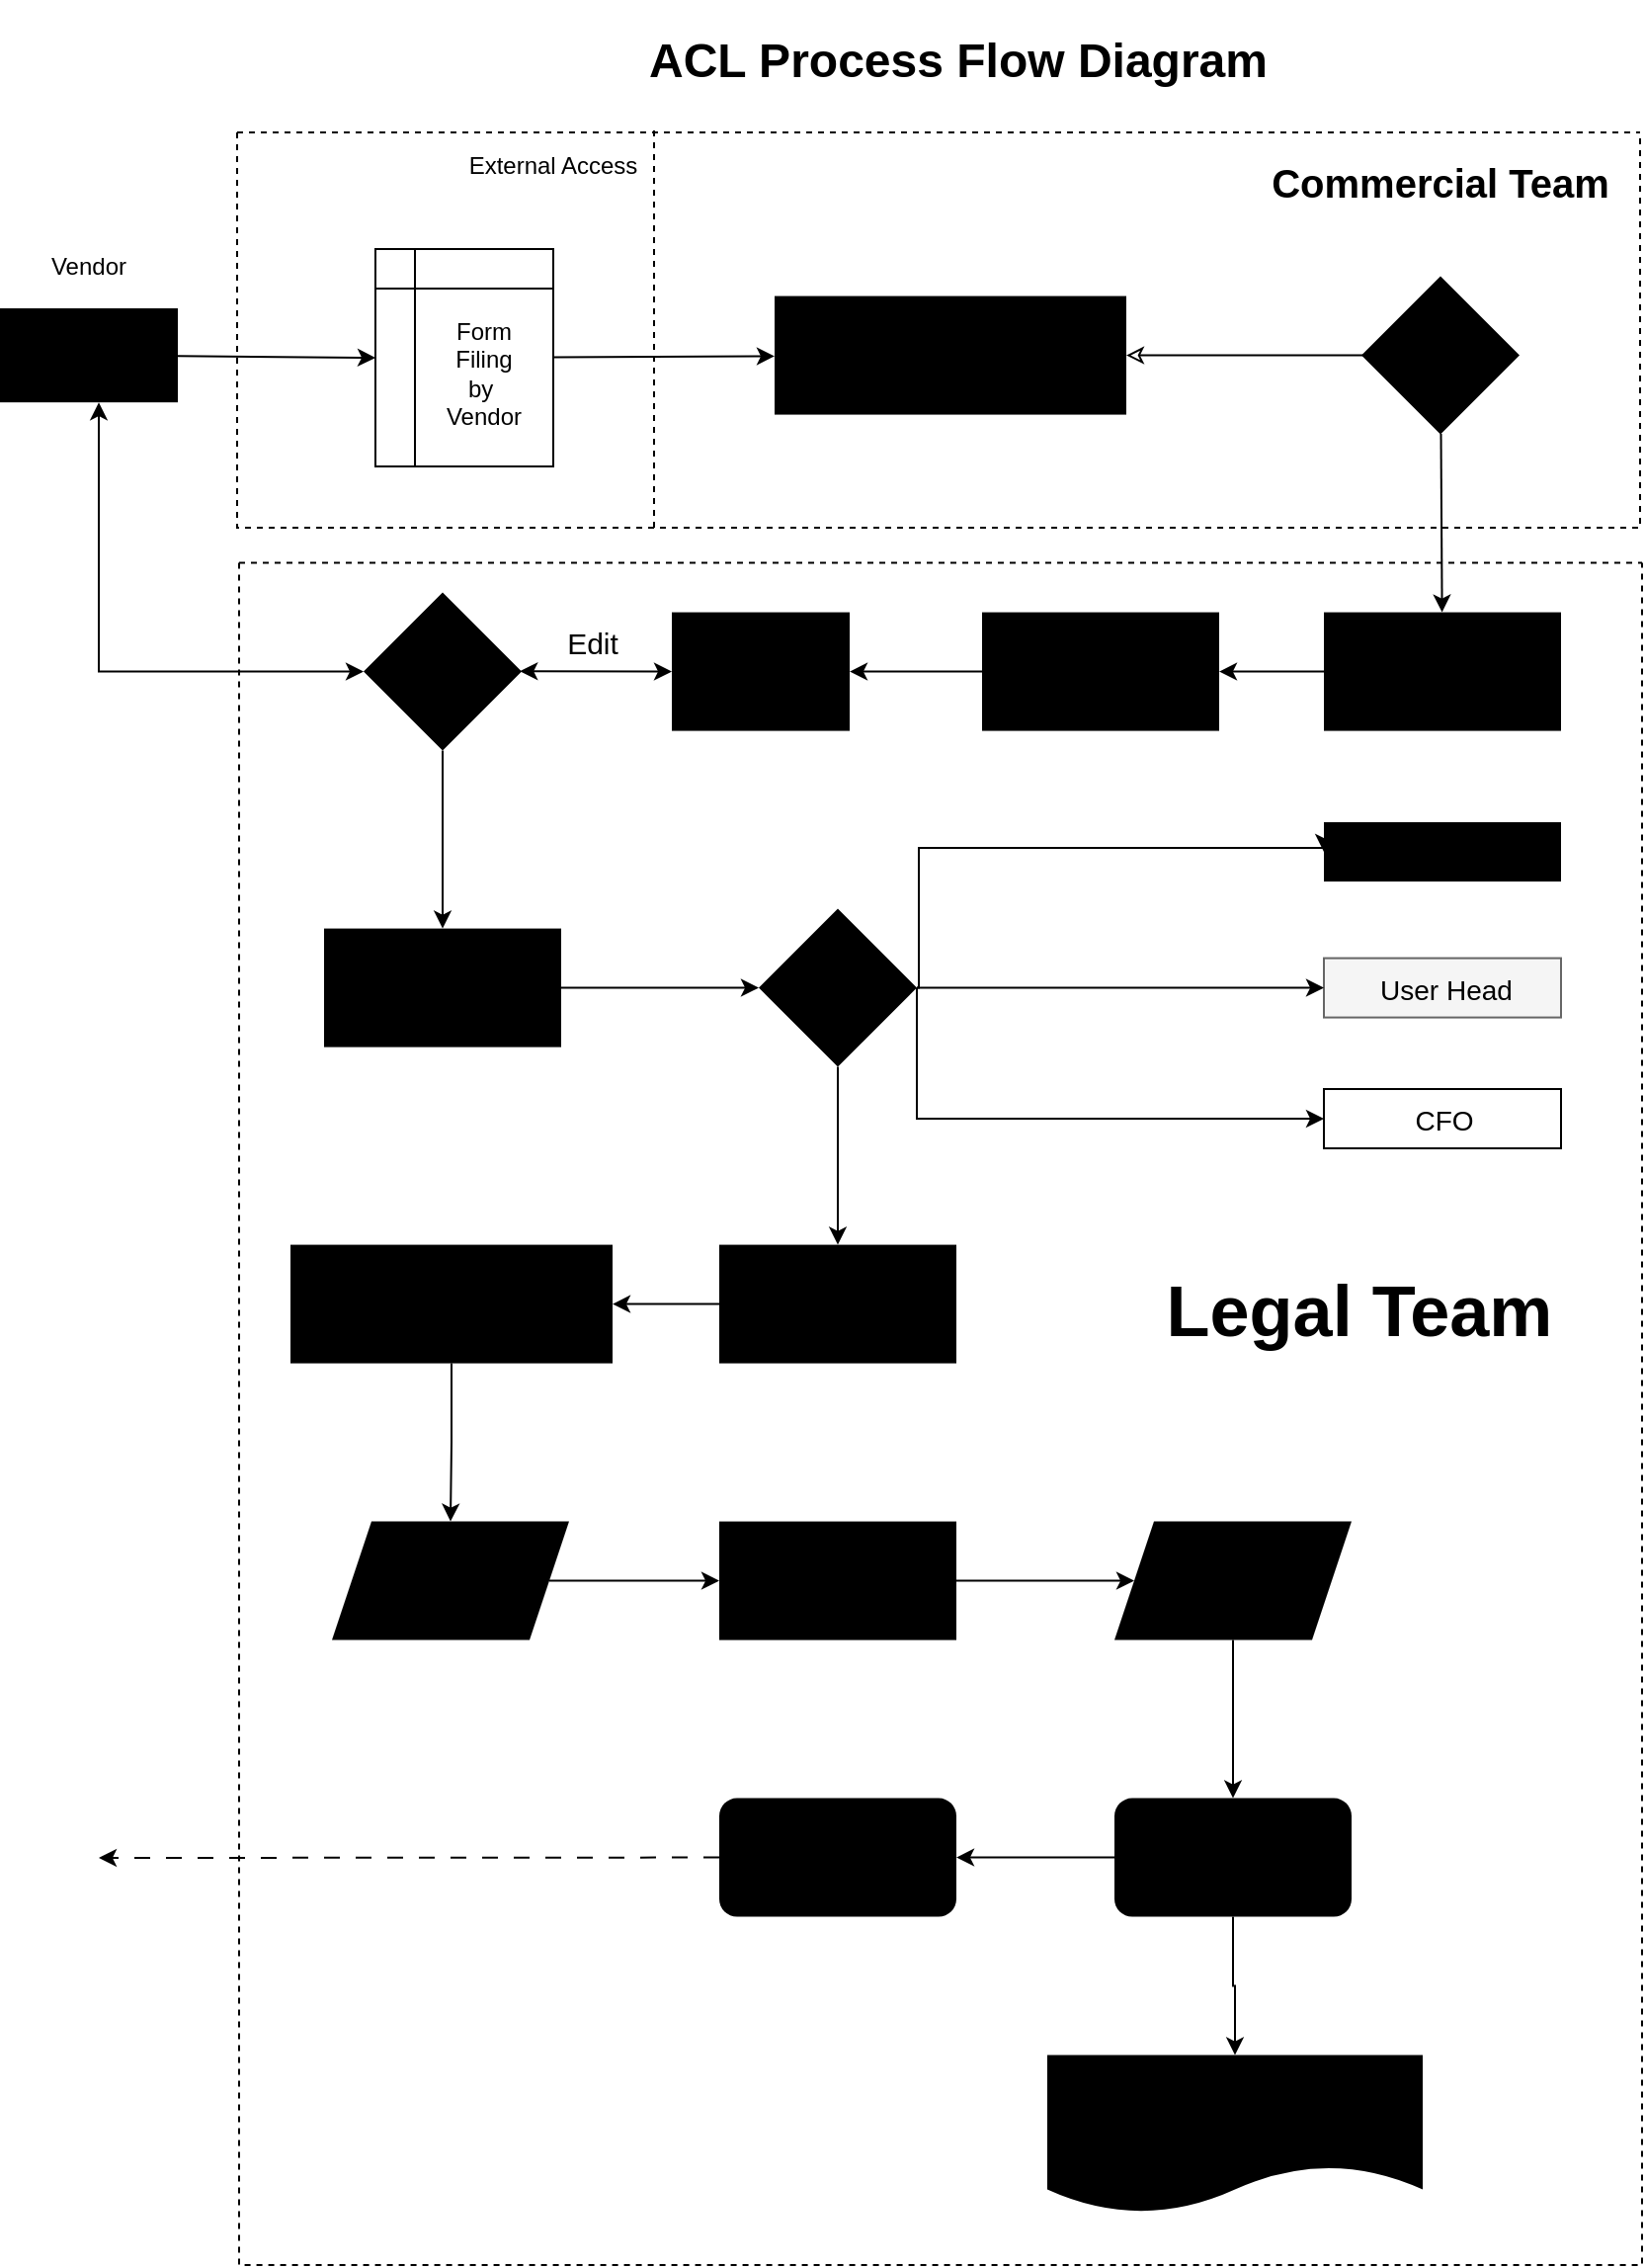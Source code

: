 <mxfile version="28.2.5">
  <diagram name="Page-1" id="L89RkYo9Oss51pmFFTGY">
    <mxGraphModel dx="1090" dy="1739" grid="1" gridSize="10" guides="1" tooltips="1" connect="1" arrows="1" fold="1" page="1" pageScale="1" pageWidth="850" pageHeight="1100" math="0" shadow="0">
      <root>
        <mxCell id="0" />
        <mxCell id="1" parent="0" />
        <mxCell id="jag08KQkEfNFIQB9siFQ-1" value="" style="sketch=0;verticalLabelPosition=bottom;sketch=0;aspect=fixed;html=1;verticalAlign=top;strokeColor=none;fillColor=#000000;align=center;outlineConnect=0;pointerEvents=1;shape=mxgraph.citrix2.users;" parent="1" vertex="1">
          <mxGeometry x="10" y="130" width="90" height="47.58" as="geometry" />
        </mxCell>
        <mxCell id="jag08KQkEfNFIQB9siFQ-6" value="" style="edgeStyle=orthogonalEdgeStyle;rounded=0;orthogonalLoop=1;jettySize=auto;html=1;startArrow=classic;startFill=0;" parent="1" source="jag08KQkEfNFIQB9siFQ-3" edge="1">
          <mxGeometry relative="1" as="geometry">
            <mxPoint x="778.0" y="153.79" as="targetPoint" />
          </mxGeometry>
        </mxCell>
        <mxCell id="jag08KQkEfNFIQB9siFQ-8" value="" style="rounded=0;orthogonalLoop=1;jettySize=auto;html=1;" parent="1" source="jag08KQkEfNFIQB9siFQ-5" target="jag08KQkEfNFIQB9siFQ-7" edge="1">
          <mxGeometry relative="1" as="geometry" />
        </mxCell>
        <mxCell id="jag08KQkEfNFIQB9siFQ-16" value="" style="edgeStyle=orthogonalEdgeStyle;rounded=0;orthogonalLoop=1;jettySize=auto;html=1;" parent="1" source="jag08KQkEfNFIQB9siFQ-7" target="jag08KQkEfNFIQB9siFQ-15" edge="1">
          <mxGeometry relative="1" as="geometry" />
        </mxCell>
        <mxCell id="jag08KQkEfNFIQB9siFQ-7" value="" style="whiteSpace=wrap;html=1;verticalAlign=top;fillColor=#000000;strokeColor=none;sketch=0;pointerEvents=1;" parent="1" vertex="1">
          <mxGeometry x="680" y="283.79" width="120" height="60" as="geometry" />
        </mxCell>
        <mxCell id="jag08KQkEfNFIQB9siFQ-108" value="" style="edgeStyle=orthogonalEdgeStyle;rounded=0;orthogonalLoop=1;jettySize=auto;html=1;" parent="1" source="jag08KQkEfNFIQB9siFQ-15" target="jag08KQkEfNFIQB9siFQ-107" edge="1">
          <mxGeometry relative="1" as="geometry" />
        </mxCell>
        <mxCell id="jag08KQkEfNFIQB9siFQ-15" value="" style="whiteSpace=wrap;html=1;verticalAlign=top;fillColor=#000000;strokeColor=none;sketch=0;pointerEvents=1;" parent="1" vertex="1">
          <mxGeometry x="507" y="283.79" width="120" height="60" as="geometry" />
        </mxCell>
        <mxCell id="jag08KQkEfNFIQB9siFQ-20" value="" style="edgeStyle=orthogonalEdgeStyle;rounded=0;orthogonalLoop=1;jettySize=auto;html=1;" parent="1" source="jag08KQkEfNFIQB9siFQ-17" target="jag08KQkEfNFIQB9siFQ-19" edge="1">
          <mxGeometry relative="1" as="geometry" />
        </mxCell>
        <mxCell id="jag08KQkEfNFIQB9siFQ-17" value="" style="rhombus;whiteSpace=wrap;html=1;verticalAlign=top;fillColor=#000000;strokeColor=none;sketch=0;pointerEvents=1;" parent="1" vertex="1">
          <mxGeometry x="194" y="273.79" width="80" height="80" as="geometry" />
        </mxCell>
        <mxCell id="jag08KQkEfNFIQB9siFQ-22" value="" style="edgeStyle=orthogonalEdgeStyle;rounded=0;orthogonalLoop=1;jettySize=auto;html=1;" parent="1" source="jag08KQkEfNFIQB9siFQ-19" target="jag08KQkEfNFIQB9siFQ-21" edge="1">
          <mxGeometry relative="1" as="geometry" />
        </mxCell>
        <mxCell id="jag08KQkEfNFIQB9siFQ-19" value="" style="whiteSpace=wrap;html=1;verticalAlign=top;fillColor=#000000;strokeColor=none;sketch=0;pointerEvents=1;" parent="1" vertex="1">
          <mxGeometry x="174" y="443.79" width="120" height="60" as="geometry" />
        </mxCell>
        <mxCell id="jag08KQkEfNFIQB9siFQ-24" value="" style="edgeStyle=orthogonalEdgeStyle;rounded=0;orthogonalLoop=1;jettySize=auto;html=1;entryX=0;entryY=0.5;entryDx=0;entryDy=0;" parent="1" source="jag08KQkEfNFIQB9siFQ-21" target="jag08KQkEfNFIQB9siFQ-23" edge="1">
          <mxGeometry relative="1" as="geometry">
            <mxPoint x="475" y="469.79" as="sourcePoint" />
            <mxPoint x="685" y="400" as="targetPoint" />
            <Array as="points">
              <mxPoint x="475" y="474" />
              <mxPoint x="475" y="403" />
            </Array>
          </mxGeometry>
        </mxCell>
        <mxCell id="jag08KQkEfNFIQB9siFQ-26" value="" style="edgeStyle=orthogonalEdgeStyle;rounded=0;orthogonalLoop=1;jettySize=auto;html=1;" parent="1" source="jag08KQkEfNFIQB9siFQ-21" target="jag08KQkEfNFIQB9siFQ-25" edge="1">
          <mxGeometry relative="1" as="geometry" />
        </mxCell>
        <mxCell id="jag08KQkEfNFIQB9siFQ-21" value="" style="rhombus;whiteSpace=wrap;html=1;verticalAlign=top;fillColor=#000000;strokeColor=none;sketch=0;pointerEvents=1;" parent="1" vertex="1">
          <mxGeometry x="394" y="433.79" width="80" height="80" as="geometry" />
        </mxCell>
        <mxCell id="jag08KQkEfNFIQB9siFQ-23" value="" style="whiteSpace=wrap;html=1;verticalAlign=top;fillColor=#000000;strokeColor=none;sketch=0;pointerEvents=1;" parent="1" vertex="1">
          <mxGeometry x="680" y="390" width="120" height="30" as="geometry" />
        </mxCell>
        <mxCell id="jag08KQkEfNFIQB9siFQ-28" value="" style="edgeStyle=orthogonalEdgeStyle;rounded=0;orthogonalLoop=1;jettySize=auto;html=1;" parent="1" source="jag08KQkEfNFIQB9siFQ-25" target="jag08KQkEfNFIQB9siFQ-27" edge="1">
          <mxGeometry relative="1" as="geometry" />
        </mxCell>
        <mxCell id="jag08KQkEfNFIQB9siFQ-25" value="" style="whiteSpace=wrap;html=1;verticalAlign=top;fillColor=#000000;strokeColor=none;sketch=0;pointerEvents=1;" parent="1" vertex="1">
          <mxGeometry x="374" y="603.79" width="120" height="60" as="geometry" />
        </mxCell>
        <mxCell id="jag08KQkEfNFIQB9siFQ-37" value="" style="edgeStyle=orthogonalEdgeStyle;rounded=0;orthogonalLoop=1;jettySize=auto;html=1;" parent="1" source="jag08KQkEfNFIQB9siFQ-27" target="jag08KQkEfNFIQB9siFQ-36" edge="1">
          <mxGeometry relative="1" as="geometry" />
        </mxCell>
        <mxCell id="jag08KQkEfNFIQB9siFQ-27" value="" style="whiteSpace=wrap;html=1;verticalAlign=top;fillColor=#000000;strokeColor=none;sketch=0;pointerEvents=1;" parent="1" vertex="1">
          <mxGeometry x="157" y="603.79" width="163" height="60" as="geometry" />
        </mxCell>
        <mxCell id="jag08KQkEfNFIQB9siFQ-39" value="" style="edgeStyle=orthogonalEdgeStyle;rounded=0;orthogonalLoop=1;jettySize=auto;html=1;" parent="1" source="jag08KQkEfNFIQB9siFQ-36" target="jag08KQkEfNFIQB9siFQ-38" edge="1">
          <mxGeometry relative="1" as="geometry" />
        </mxCell>
        <mxCell id="jag08KQkEfNFIQB9siFQ-36" value="" style="shape=parallelogram;perimeter=parallelogramPerimeter;whiteSpace=wrap;html=1;fixedSize=1;verticalAlign=top;fillColor=#000000;strokeColor=none;sketch=0;pointerEvents=1;" parent="1" vertex="1">
          <mxGeometry x="178" y="743.79" width="120" height="60" as="geometry" />
        </mxCell>
        <mxCell id="jag08KQkEfNFIQB9siFQ-41" value="" style="edgeStyle=orthogonalEdgeStyle;rounded=0;orthogonalLoop=1;jettySize=auto;html=1;" parent="1" source="jag08KQkEfNFIQB9siFQ-38" target="jag08KQkEfNFIQB9siFQ-40" edge="1">
          <mxGeometry relative="1" as="geometry" />
        </mxCell>
        <mxCell id="jag08KQkEfNFIQB9siFQ-38" value="" style="whiteSpace=wrap;html=1;verticalAlign=top;fillColor=#000000;strokeColor=none;sketch=0;pointerEvents=1;" parent="1" vertex="1">
          <mxGeometry x="374" y="743.79" width="120" height="60" as="geometry" />
        </mxCell>
        <mxCell id="jag08KQkEfNFIQB9siFQ-43" value="" style="edgeStyle=orthogonalEdgeStyle;rounded=0;orthogonalLoop=1;jettySize=auto;html=1;" parent="1" source="jag08KQkEfNFIQB9siFQ-40" target="jag08KQkEfNFIQB9siFQ-42" edge="1">
          <mxGeometry relative="1" as="geometry" />
        </mxCell>
        <mxCell id="jag08KQkEfNFIQB9siFQ-40" value="" style="shape=parallelogram;perimeter=parallelogramPerimeter;whiteSpace=wrap;html=1;fixedSize=1;verticalAlign=top;fillColor=#000000;strokeColor=none;sketch=0;pointerEvents=1;" parent="1" vertex="1">
          <mxGeometry x="574" y="743.79" width="120" height="60" as="geometry" />
        </mxCell>
        <mxCell id="jag08KQkEfNFIQB9siFQ-45" value="" style="edgeStyle=orthogonalEdgeStyle;rounded=0;orthogonalLoop=1;jettySize=auto;html=1;" parent="1" source="jag08KQkEfNFIQB9siFQ-42" target="jag08KQkEfNFIQB9siFQ-44" edge="1">
          <mxGeometry relative="1" as="geometry" />
        </mxCell>
        <mxCell id="jag08KQkEfNFIQB9siFQ-47" value="" style="edgeStyle=orthogonalEdgeStyle;rounded=0;orthogonalLoop=1;jettySize=auto;html=1;" parent="1" source="jag08KQkEfNFIQB9siFQ-42" target="jag08KQkEfNFIQB9siFQ-46" edge="1">
          <mxGeometry relative="1" as="geometry" />
        </mxCell>
        <mxCell id="jag08KQkEfNFIQB9siFQ-42" value="" style="rounded=1;whiteSpace=wrap;html=1;verticalAlign=top;fillColor=#000000;strokeColor=none;sketch=0;pointerEvents=1;" parent="1" vertex="1">
          <mxGeometry x="574" y="883.79" width="120" height="60" as="geometry" />
        </mxCell>
        <mxCell id="jag08KQkEfNFIQB9siFQ-44" value="" style="rounded=1;whiteSpace=wrap;html=1;verticalAlign=top;fillColor=#000000;strokeColor=none;sketch=0;pointerEvents=1;" parent="1" vertex="1">
          <mxGeometry x="374" y="883.79" width="120" height="60" as="geometry" />
        </mxCell>
        <mxCell id="jag08KQkEfNFIQB9siFQ-46" value="" style="shape=document;whiteSpace=wrap;html=1;boundedLbl=1;verticalAlign=top;fillColor=#000000;strokeColor=none;rounded=1;sketch=0;pointerEvents=1;" parent="1" vertex="1">
          <mxGeometry x="540" y="1013.79" width="190" height="80" as="geometry" />
        </mxCell>
        <mxCell id="jag08KQkEfNFIQB9siFQ-48" value="" style="shape=internalStorage;whiteSpace=wrap;html=1;backgroundOutline=1;align=center;" parent="1" vertex="1">
          <mxGeometry x="200" y="100" width="90" height="110" as="geometry" />
        </mxCell>
        <mxCell id="jag08KQkEfNFIQB9siFQ-49" value="" style="endArrow=classic;html=1;rounded=0;entryX=0;entryY=0.5;entryDx=0;entryDy=0;" parent="1" source="jag08KQkEfNFIQB9siFQ-1" target="jag08KQkEfNFIQB9siFQ-48" edge="1">
          <mxGeometry width="50" height="50" relative="1" as="geometry">
            <mxPoint x="390" y="210" as="sourcePoint" />
            <mxPoint x="440" y="160" as="targetPoint" />
          </mxGeometry>
        </mxCell>
        <mxCell id="jag08KQkEfNFIQB9siFQ-50" value="" style="endArrow=classic;html=1;rounded=0;" parent="1" source="jag08KQkEfNFIQB9siFQ-48" target="jag08KQkEfNFIQB9siFQ-3" edge="1">
          <mxGeometry width="50" height="50" relative="1" as="geometry">
            <mxPoint x="390" y="210" as="sourcePoint" />
            <mxPoint x="370" y="154" as="targetPoint" />
          </mxGeometry>
        </mxCell>
        <mxCell id="jag08KQkEfNFIQB9siFQ-52" value="" style="rounded=0;whiteSpace=wrap;html=1;fillColor=light-dark(#F5F5F5,#FFFFFF);fontColor=#333333;strokeColor=#666666;" parent="1" vertex="1">
          <mxGeometry x="680" y="458.79" width="120" height="30" as="geometry" />
        </mxCell>
        <mxCell id="jag08KQkEfNFIQB9siFQ-55" value="" style="endArrow=classic;html=1;rounded=0;exitX=1;exitY=0.5;exitDx=0;exitDy=0;" parent="1" source="jag08KQkEfNFIQB9siFQ-21" target="jag08KQkEfNFIQB9siFQ-52" edge="1">
          <mxGeometry width="50" height="50" relative="1" as="geometry">
            <mxPoint x="390" y="490" as="sourcePoint" />
            <mxPoint x="440" y="440" as="targetPoint" />
            <Array as="points" />
          </mxGeometry>
        </mxCell>
        <mxCell id="jag08KQkEfNFIQB9siFQ-56" value="" style="rounded=0;whiteSpace=wrap;html=1;fillColor=light-dark(#FFFFFF,#FFFFFF);" parent="1" vertex="1">
          <mxGeometry x="680" y="525" width="120" height="30" as="geometry" />
        </mxCell>
        <mxCell id="jag08KQkEfNFIQB9siFQ-57" value="" style="endArrow=classic;html=1;rounded=0;exitX=1;exitY=0.5;exitDx=0;exitDy=0;entryX=0;entryY=0.5;entryDx=0;entryDy=0;curved=0;" parent="1" source="jag08KQkEfNFIQB9siFQ-21" target="jag08KQkEfNFIQB9siFQ-56" edge="1">
          <mxGeometry width="50" height="50" relative="1" as="geometry">
            <mxPoint x="390" y="490" as="sourcePoint" />
            <mxPoint x="440" y="440" as="targetPoint" />
            <Array as="points">
              <mxPoint x="474" y="540" />
            </Array>
          </mxGeometry>
        </mxCell>
        <mxCell id="jag08KQkEfNFIQB9siFQ-61" value="" style="swimlane;startSize=0;dashed=1;" parent="1" vertex="1">
          <mxGeometry x="130" y="41" width="710" height="200" as="geometry">
            <mxRectangle x="361" y="41" width="50" height="40" as="alternateBounds" />
          </mxGeometry>
        </mxCell>
        <mxCell id="jag08KQkEfNFIQB9siFQ-62" value="&lt;h2&gt;&lt;font style=&quot;font-size: 20px;&quot;&gt;Commercial Team&lt;/font&gt;&lt;/h2&gt;" style="text;html=1;align=center;verticalAlign=middle;whiteSpace=wrap;rounded=0;" parent="jag08KQkEfNFIQB9siFQ-61" vertex="1">
          <mxGeometry x="510" y="11" width="198" height="30" as="geometry" />
        </mxCell>
        <mxCell id="jag08KQkEfNFIQB9siFQ-5" value="&lt;h2&gt;&lt;br&gt;&lt;/h2&gt;" style="rhombus;whiteSpace=wrap;html=1;verticalAlign=top;fillColor=#000000;strokeColor=none;sketch=0;pointerEvents=1;" parent="jag08KQkEfNFIQB9siFQ-61" vertex="1">
          <mxGeometry x="569" y="72.79" width="80" height="80" as="geometry" />
        </mxCell>
        <mxCell id="jag08KQkEfNFIQB9siFQ-63" value="&lt;font style=&quot;font-size: 14px;&quot;&gt;&amp;nbsp;Verify&lt;/font&gt;" style="text;html=1;align=center;verticalAlign=middle;whiteSpace=wrap;rounded=0;fontColor=light-dark(#000000,#000000);" parent="jag08KQkEfNFIQB9siFQ-61" vertex="1">
          <mxGeometry x="579" y="97.79" width="60" height="30" as="geometry" />
        </mxCell>
        <mxCell id="jag08KQkEfNFIQB9siFQ-3" value="&lt;div&gt;&lt;font style=&quot;color: light-dark(rgb(0, 0, 0), rgb(0, 0, 0)); font-size: 14px;&quot;&gt;&lt;br&gt;&lt;/font&gt;&lt;/div&gt;&lt;font style=&quot;color: light-dark(rgb(0, 0, 0), rgb(0, 0, 0)); font-size: 14px;&quot;&gt;ARF Formation&lt;/font&gt;" style="whiteSpace=wrap;html=1;verticalAlign=top;fillColor=#000000;strokeColor=none;sketch=0;pointerEvents=1;" parent="jag08KQkEfNFIQB9siFQ-61" vertex="1">
          <mxGeometry x="272" y="82.79" width="178" height="60" as="geometry" />
        </mxCell>
        <mxCell id="jag08KQkEfNFIQB9siFQ-114" value="Form&lt;div&gt;Filing&lt;/div&gt;&lt;div&gt;by&amp;nbsp;&lt;/div&gt;&lt;div&gt;Vendor&lt;/div&gt;" style="text;html=1;align=center;verticalAlign=middle;whiteSpace=wrap;rounded=0;" parent="jag08KQkEfNFIQB9siFQ-61" vertex="1">
          <mxGeometry x="95" y="82.79" width="60" height="77.79" as="geometry" />
        </mxCell>
        <mxCell id="N0xAANtcV6chKZKtPLza-4" value="External Access" style="text;html=1;align=center;verticalAlign=middle;whiteSpace=wrap;rounded=0;" vertex="1" parent="jag08KQkEfNFIQB9siFQ-61">
          <mxGeometry x="115" y="2" width="90" height="30" as="geometry" />
        </mxCell>
        <mxCell id="jag08KQkEfNFIQB9siFQ-66" value="" style="swimlane;startSize=0;dashed=1;" parent="1" vertex="1">
          <mxGeometry x="131" y="258.79" width="710" height="861.21" as="geometry">
            <mxRectangle x="130" y="258.79" width="50" height="40" as="alternateBounds" />
          </mxGeometry>
        </mxCell>
        <mxCell id="jag08KQkEfNFIQB9siFQ-67" value="&lt;h1&gt;&lt;font style=&quot;font-size: 36px;&quot;&gt;Legal Team&lt;/font&gt;&lt;/h1&gt;" style="text;html=1;align=center;verticalAlign=middle;whiteSpace=wrap;rounded=0;" parent="jag08KQkEfNFIQB9siFQ-66" vertex="1">
          <mxGeometry x="459" y="363.21" width="216" height="30" as="geometry" />
        </mxCell>
        <mxCell id="jag08KQkEfNFIQB9siFQ-69" value="&lt;font style=&quot;color: light-dark(rgb(0, 0, 0), rgb(0, 0, 0));&quot;&gt;Vendor Verify&lt;/font&gt;" style="text;html=1;align=center;verticalAlign=middle;whiteSpace=wrap;rounded=0;" parent="jag08KQkEfNFIQB9siFQ-66" vertex="1">
          <mxGeometry x="74" y="41.61" width="60" height="30" as="geometry" />
        </mxCell>
        <mxCell id="jag08KQkEfNFIQB9siFQ-77" value="&lt;h3&gt;&lt;font style=&quot;font-size: 14px; color: light-dark(rgb(0, 0, 0), rgb(0, 0, 0));&quot;&gt;&lt;b&gt;Draft 2&lt;/b&gt;&lt;/font&gt;&lt;/h3&gt;" style="text;html=1;align=center;verticalAlign=middle;whiteSpace=wrap;rounded=0;" parent="jag08KQkEfNFIQB9siFQ-66" vertex="1">
          <mxGeometry x="72" y="201.21" width="60" height="30" as="geometry" />
        </mxCell>
        <mxCell id="jag08KQkEfNFIQB9siFQ-80" value="&lt;font style=&quot;font-size: 14px;&quot;&gt;&amp;nbsp;Verify&lt;/font&gt;" style="text;html=1;align=center;verticalAlign=middle;whiteSpace=wrap;rounded=0;fontColor=light-dark(#000000,#000000);" parent="jag08KQkEfNFIQB9siFQ-66" vertex="1">
          <mxGeometry x="271" y="201.21" width="60" height="30" as="geometry" />
        </mxCell>
        <mxCell id="jag08KQkEfNFIQB9siFQ-81" value="&lt;span style=&quot;font-size: 14px;&quot;&gt;Legal Head&lt;/span&gt;" style="text;html=1;align=center;verticalAlign=middle;whiteSpace=wrap;rounded=0;fontColor=light-dark(#000000,#000000);" parent="jag08KQkEfNFIQB9siFQ-66" vertex="1">
          <mxGeometry x="566" y="131.21" width="90" height="30" as="geometry" />
        </mxCell>
        <mxCell id="jag08KQkEfNFIQB9siFQ-82" value="&lt;span style=&quot;font-size: 14px;&quot;&gt;User Head&lt;/span&gt;" style="text;html=1;align=center;verticalAlign=middle;whiteSpace=wrap;rounded=0;fontColor=light-dark(#000000,#000000);" parent="jag08KQkEfNFIQB9siFQ-66" vertex="1">
          <mxGeometry x="566" y="201.21" width="90" height="30" as="geometry" />
        </mxCell>
        <mxCell id="jag08KQkEfNFIQB9siFQ-83" value="&lt;span style=&quot;font-size: 14px;&quot;&gt;CFO&lt;/span&gt;" style="text;html=1;align=center;verticalAlign=middle;whiteSpace=wrap;rounded=0;fontColor=light-dark(#000000,#000000);" parent="jag08KQkEfNFIQB9siFQ-66" vertex="1">
          <mxGeometry x="565" y="267.21" width="90" height="30" as="geometry" />
        </mxCell>
        <mxCell id="jag08KQkEfNFIQB9siFQ-94" value="&lt;h3&gt;&lt;font style=&quot;&quot;&gt;&lt;font style=&quot;color: light-dark(rgb(0, 0, 0), rgb(0, 0, 0));&quot;&gt;&lt;font style=&quot;&quot;&gt;&lt;font style=&quot;font-size: 15px;&quot;&gt;Draft 4&lt;/font&gt;&lt;br&gt;&lt;/font&gt;&lt;font style=&quot;font-size: 12px; font-weight: normal;&quot;&gt;(With Stamp Sheet&lt;/font&gt;&lt;/font&gt;&lt;span style=&quot;font-size: 12px; font-weight: normal; color: light-dark(rgb(0, 0, 0), rgb(0, 0, 0)); background-color: transparent;&quot;&gt;&lt;font style=&quot;&quot;&gt;)&lt;/font&gt;&lt;/span&gt;&lt;/font&gt;&lt;/h3&gt;" style="text;html=1;align=center;verticalAlign=middle;whiteSpace=wrap;rounded=0;" parent="jag08KQkEfNFIQB9siFQ-66" vertex="1">
          <mxGeometry x="243" y="498.21" width="124" height="30" as="geometry" />
        </mxCell>
        <mxCell id="jag08KQkEfNFIQB9siFQ-105" value="&lt;h3&gt;&lt;font style=&quot;font-size: 14px; color: light-dark(rgb(0, 0, 0), rgb(0, 0, 0));&quot;&gt;&lt;b&gt;Final Draft (5)&lt;/b&gt;&lt;/font&gt;&lt;/h3&gt;" style="text;html=1;align=center;verticalAlign=middle;whiteSpace=wrap;rounded=0;" parent="jag08KQkEfNFIQB9siFQ-66" vertex="1">
          <mxGeometry x="450" y="641.21" width="110" height="30" as="geometry" />
        </mxCell>
        <mxCell id="jag08KQkEfNFIQB9siFQ-65" value="&lt;font style=&quot;color: light-dark(rgb(0, 0, 0), rgb(0, 0, 0)); font-size: 14px;&quot;&gt;Draft Formation&lt;/font&gt;" style="text;html=1;align=center;verticalAlign=middle;whiteSpace=wrap;rounded=0;" parent="jag08KQkEfNFIQB9siFQ-66" vertex="1">
          <mxGeometry x="561" y="40.61" width="100" height="30" as="geometry" />
        </mxCell>
        <mxCell id="jag08KQkEfNFIQB9siFQ-107" value="" style="whiteSpace=wrap;html=1;verticalAlign=top;fillColor=#000000;strokeColor=none;sketch=0;pointerEvents=1;" parent="jag08KQkEfNFIQB9siFQ-66" vertex="1">
          <mxGeometry x="219" y="25" width="90" height="60" as="geometry" />
        </mxCell>
        <mxCell id="jag08KQkEfNFIQB9siFQ-110" value="&lt;font style=&quot;color: light-dark(rgb(0, 0, 0), rgb(0, 0, 0)); font-size: 13px;&quot;&gt;Stamping, Signatories, Addresses &amp;amp; Other Details&lt;/font&gt;" style="text;html=1;align=center;verticalAlign=middle;whiteSpace=wrap;rounded=0;" parent="jag08KQkEfNFIQB9siFQ-66" vertex="1">
          <mxGeometry x="38" y="361" width="148" height="31.21" as="geometry" />
        </mxCell>
        <mxCell id="jag08KQkEfNFIQB9siFQ-109" value="&lt;h3&gt;&lt;font style=&quot;font-size: 14px; color: light-dark(rgb(0, 0, 0), rgb(0, 0, 0));&quot;&gt;&lt;b&gt;Draft 1&lt;/b&gt;&lt;/font&gt;&lt;/h3&gt;" style="text;html=1;align=center;verticalAlign=middle;whiteSpace=wrap;rounded=0;" parent="jag08KQkEfNFIQB9siFQ-66" vertex="1">
          <mxGeometry x="235" y="39.61" width="60" height="30" as="geometry" />
        </mxCell>
        <mxCell id="jag08KQkEfNFIQB9siFQ-64" value="&lt;font style=&quot;font-size: 15px;&quot;&gt;Edit&lt;/font&gt;" style="text;html=1;align=center;verticalAlign=middle;whiteSpace=wrap;rounded=0;" parent="jag08KQkEfNFIQB9siFQ-66" vertex="1">
          <mxGeometry x="149" y="25.0" width="60" height="30" as="geometry" />
        </mxCell>
        <mxCell id="jag08KQkEfNFIQB9siFQ-116" value="&lt;font style=&quot;font-size: 14px;&quot;&gt;Stamping API&lt;/font&gt;" style="text;html=1;align=center;verticalAlign=middle;whiteSpace=wrap;rounded=0;fontColor=light-dark(#000000,#000000);" parent="jag08KQkEfNFIQB9siFQ-66" vertex="1">
          <mxGeometry x="75" y="499.21" width="60" height="30" as="geometry" />
        </mxCell>
        <mxCell id="jag08KQkEfNFIQB9siFQ-120" value="&lt;span style=&quot;font-size: 14px;&quot;&gt;Email Final Draft to Vendor&lt;/span&gt;" style="text;html=1;align=center;verticalAlign=middle;whiteSpace=wrap;rounded=0;fontColor=light-dark(#000000,#000000);" parent="jag08KQkEfNFIQB9siFQ-66" vertex="1">
          <mxGeometry x="251" y="639.21" width="100" height="30" as="geometry" />
        </mxCell>
        <mxCell id="jag08KQkEfNFIQB9siFQ-122" value="&lt;span style=&quot;font-size: 14px;&quot;&gt;Save in DB for later retreivals &amp;amp; for Expiration Alerts&lt;/span&gt;" style="text;html=1;align=center;verticalAlign=middle;whiteSpace=wrap;rounded=0;fontColor=light-dark(#000000,#000000);" parent="jag08KQkEfNFIQB9siFQ-66" vertex="1">
          <mxGeometry x="412.25" y="768.21" width="185.5" height="41.21" as="geometry" />
        </mxCell>
        <mxCell id="jag08KQkEfNFIQB9siFQ-70" value="" style="endArrow=classic;startArrow=classic;html=1;rounded=0;entryX=0;entryY=0.5;entryDx=0;entryDy=0;edgeStyle=orthogonalEdgeStyle;" parent="1" source="jag08KQkEfNFIQB9siFQ-1" target="jag08KQkEfNFIQB9siFQ-17" edge="1">
          <mxGeometry width="50" height="50" relative="1" as="geometry">
            <mxPoint x="530" y="520" as="sourcePoint" />
            <mxPoint x="580" y="470" as="targetPoint" />
            <Array as="points">
              <mxPoint x="60" y="314" />
            </Array>
          </mxGeometry>
        </mxCell>
        <mxCell id="jag08KQkEfNFIQB9siFQ-71" value="Vendor" style="text;html=1;align=center;verticalAlign=middle;whiteSpace=wrap;rounded=0;" parent="1" vertex="1">
          <mxGeometry x="25" y="93.79" width="60" height="30" as="geometry" />
        </mxCell>
        <mxCell id="jag08KQkEfNFIQB9siFQ-84" value="&lt;h3&gt;&lt;font style=&quot;font-size: 14px; color: light-dark(rgb(0, 0, 0), rgb(0, 0, 0));&quot;&gt;&lt;b&gt;Draft 3&lt;/b&gt;&lt;/font&gt;&lt;/h3&gt;" style="text;html=1;align=center;verticalAlign=middle;whiteSpace=wrap;rounded=0;" parent="1" vertex="1">
          <mxGeometry x="404" y="620" width="60" height="30" as="geometry" />
        </mxCell>
        <mxCell id="jag08KQkEfNFIQB9siFQ-68" value="&lt;font style=&quot;color: light-dark(rgb(0, 0, 0), rgb(0, 0, 0));&quot;&gt;Additional Information for Draft from BARC&lt;/font&gt;" style="text;html=1;align=center;verticalAlign=middle;whiteSpace=wrap;rounded=0;" parent="1" vertex="1">
          <mxGeometry x="517" y="288.39" width="100" height="48.79" as="geometry" />
        </mxCell>
        <mxCell id="jag08KQkEfNFIQB9siFQ-115" value="" style="endArrow=classic;startArrow=classic;html=1;rounded=0;entryX=0;entryY=0.5;entryDx=0;entryDy=0;exitX=0.989;exitY=0.498;exitDx=0;exitDy=0;exitPerimeter=0;" parent="1" source="jag08KQkEfNFIQB9siFQ-17" target="jag08KQkEfNFIQB9siFQ-107" edge="1">
          <mxGeometry width="50" height="50" relative="1" as="geometry">
            <mxPoint x="280" y="315" as="sourcePoint" />
            <mxPoint x="361" y="343.51" as="targetPoint" />
          </mxGeometry>
        </mxCell>
        <mxCell id="jag08KQkEfNFIQB9siFQ-118" value="&lt;font style=&quot;font-size: 14px;&quot;&gt;eSigning API&lt;/font&gt;" style="text;html=1;align=center;verticalAlign=middle;whiteSpace=wrap;rounded=0;fontColor=light-dark(#000000,#000000);" parent="1" vertex="1">
          <mxGeometry x="604" y="756.79" width="60" height="30" as="geometry" />
        </mxCell>
        <mxCell id="jag08KQkEfNFIQB9siFQ-123" value="" style="endArrow=classic;html=1;rounded=0;exitX=0;exitY=0.5;exitDx=0;exitDy=0;dashed=1;dashPattern=8 8;" parent="1" source="jag08KQkEfNFIQB9siFQ-44" edge="1">
          <mxGeometry width="50" height="50" relative="1" as="geometry">
            <mxPoint x="420" y="980" as="sourcePoint" />
            <mxPoint x="60" y="914" as="targetPoint" />
          </mxGeometry>
        </mxCell>
        <mxCell id="c0TAYqx6rFG1rORCkxrr-1" value="&lt;h1&gt;ACL Process Flow Diagram&lt;/h1&gt;" style="text;html=1;align=center;verticalAlign=middle;whiteSpace=wrap;rounded=0;" parent="1" vertex="1">
          <mxGeometry x="330" y="-10" width="330" height="30" as="geometry" />
        </mxCell>
        <mxCell id="N0xAANtcV6chKZKtPLza-3" value="" style="endArrow=none;dashed=1;html=1;rounded=0;" edge="1" parent="1">
          <mxGeometry width="50" height="50" relative="1" as="geometry">
            <mxPoint x="341" y="241" as="sourcePoint" />
            <mxPoint x="341" y="40" as="targetPoint" />
          </mxGeometry>
        </mxCell>
      </root>
    </mxGraphModel>
  </diagram>
</mxfile>
